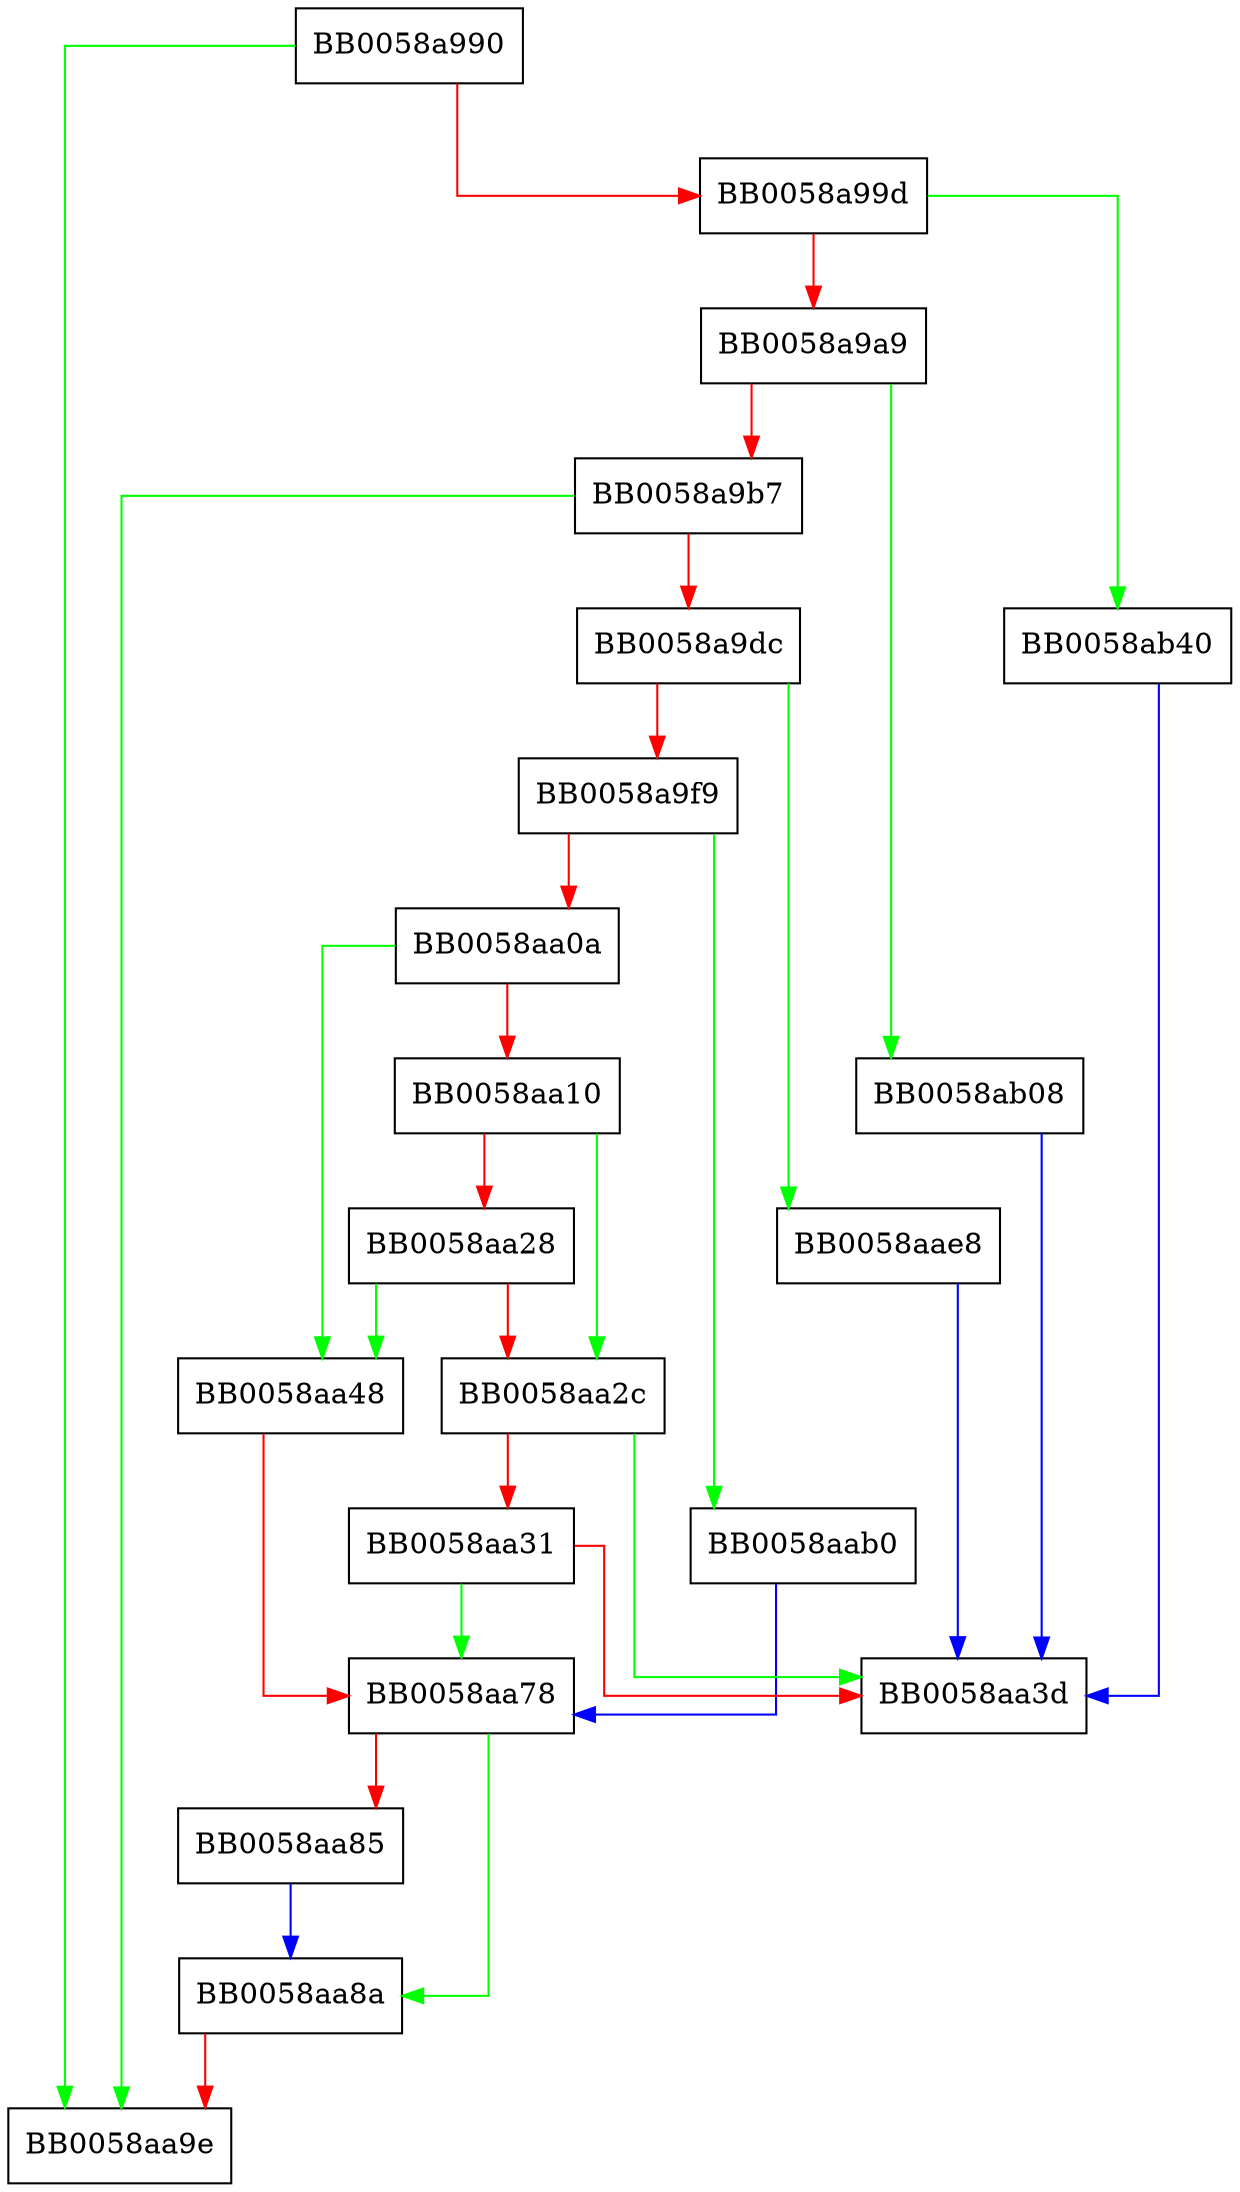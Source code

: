 digraph EC_POINT_dup {
  node [shape="box"];
  graph [splines=ortho];
  BB0058a990 -> BB0058aa9e [color="green"];
  BB0058a990 -> BB0058a99d [color="red"];
  BB0058a99d -> BB0058ab40 [color="green"];
  BB0058a99d -> BB0058a9a9 [color="red"];
  BB0058a9a9 -> BB0058ab08 [color="green"];
  BB0058a9a9 -> BB0058a9b7 [color="red"];
  BB0058a9b7 -> BB0058aa9e [color="green"];
  BB0058a9b7 -> BB0058a9dc [color="red"];
  BB0058a9dc -> BB0058aae8 [color="green"];
  BB0058a9dc -> BB0058a9f9 [color="red"];
  BB0058a9f9 -> BB0058aab0 [color="green"];
  BB0058a9f9 -> BB0058aa0a [color="red"];
  BB0058aa0a -> BB0058aa48 [color="green"];
  BB0058aa0a -> BB0058aa10 [color="red"];
  BB0058aa10 -> BB0058aa2c [color="green"];
  BB0058aa10 -> BB0058aa28 [color="red"];
  BB0058aa28 -> BB0058aa48 [color="green"];
  BB0058aa28 -> BB0058aa2c [color="red"];
  BB0058aa2c -> BB0058aa3d [color="green"];
  BB0058aa2c -> BB0058aa31 [color="red"];
  BB0058aa31 -> BB0058aa78 [color="green"];
  BB0058aa31 -> BB0058aa3d [color="red"];
  BB0058aa48 -> BB0058aa78 [color="red"];
  BB0058aa78 -> BB0058aa8a [color="green"];
  BB0058aa78 -> BB0058aa85 [color="red"];
  BB0058aa85 -> BB0058aa8a [color="blue"];
  BB0058aa8a -> BB0058aa9e [color="red"];
  BB0058aab0 -> BB0058aa78 [color="blue"];
  BB0058aae8 -> BB0058aa3d [color="blue"];
  BB0058ab08 -> BB0058aa3d [color="blue"];
  BB0058ab40 -> BB0058aa3d [color="blue"];
}